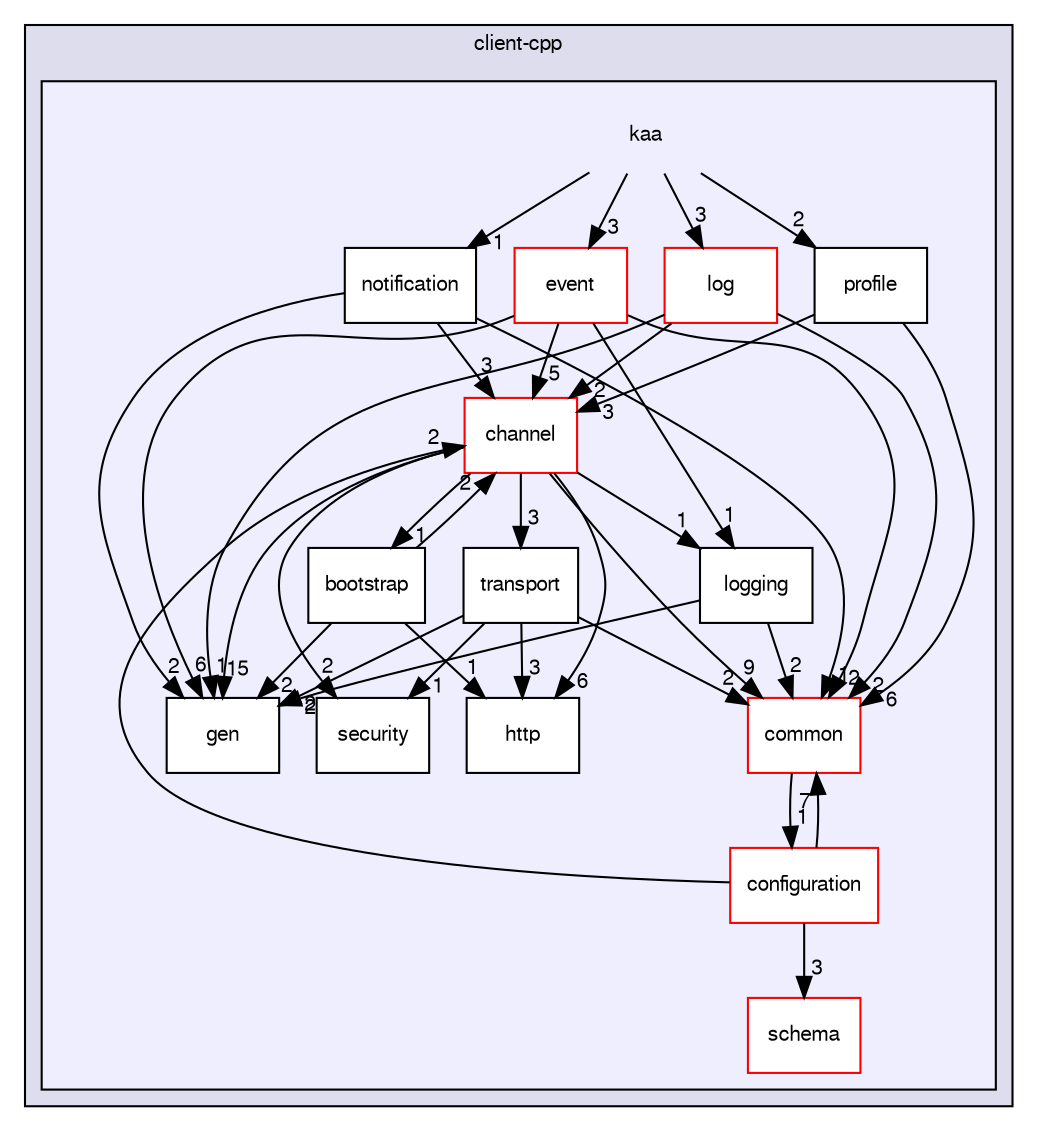 digraph "/var/lib/jenkins/workspace/kaa_public/client/client-multi/client-cpp/kaa" {
  bgcolor=transparent;
  compound=true
  node [ fontsize="10", fontname="FreeSans"];
  edge [ labelfontsize="10", labelfontname="FreeSans"];
  subgraph clusterdir_b1e736154934372fb5df355fbd120d18 {
    graph [ bgcolor="#ddddee", pencolor="black", label="client-cpp" fontname="FreeSans", fontsize="10", URL="dir_b1e736154934372fb5df355fbd120d18.html"]
  subgraph clusterdir_1ac78b1500c3fd9a977bacb448b54d1a {
    graph [ bgcolor="#eeeeff", pencolor="black", label="" URL="dir_1ac78b1500c3fd9a977bacb448b54d1a.html"];
    dir_1ac78b1500c3fd9a977bacb448b54d1a [shape=plaintext label="kaa"];
    dir_bfd838b33b7fdb8d57243919c425d7d0 [shape=box label="bootstrap" color="black" fillcolor="white" style="filled" URL="dir_bfd838b33b7fdb8d57243919c425d7d0.html"];
    dir_cc7a0b3e40e6d5784f28ccb8570c48e4 [shape=box label="channel" color="red" fillcolor="white" style="filled" URL="dir_cc7a0b3e40e6d5784f28ccb8570c48e4.html"];
    dir_f09aedf21136cf3760d7f5c15a2e0d3d [shape=box label="common" color="red" fillcolor="white" style="filled" URL="dir_f09aedf21136cf3760d7f5c15a2e0d3d.html"];
    dir_5d15dad68aa6667aacfe9b7f11d105ba [shape=box label="configuration" color="red" fillcolor="white" style="filled" URL="dir_5d15dad68aa6667aacfe9b7f11d105ba.html"];
    dir_e71322c687c57a36fca02dbf6a086dfd [shape=box label="event" color="red" fillcolor="white" style="filled" URL="dir_e71322c687c57a36fca02dbf6a086dfd.html"];
    dir_80ec5060bc6d7f417824a467cc449eef [shape=box label="gen" color="black" fillcolor="white" style="filled" URL="dir_80ec5060bc6d7f417824a467cc449eef.html"];
    dir_29da63f426919693d12b624c455b29e0 [shape=box label="http" color="black" fillcolor="white" style="filled" URL="dir_29da63f426919693d12b624c455b29e0.html"];
    dir_03ce69ee6d65a18444289c182d552eb3 [shape=box label="log" color="red" fillcolor="white" style="filled" URL="dir_03ce69ee6d65a18444289c182d552eb3.html"];
    dir_0570cb3da8df100b0aae6c5ed4d4516b [shape=box label="logging" color="black" fillcolor="white" style="filled" URL="dir_0570cb3da8df100b0aae6c5ed4d4516b.html"];
    dir_e455600efa5f1ca2ce548338312d6cc5 [shape=box label="notification" color="black" fillcolor="white" style="filled" URL="dir_e455600efa5f1ca2ce548338312d6cc5.html"];
    dir_2d7a1621c60e8c707e1145eb79e5bd48 [shape=box label="profile" color="black" fillcolor="white" style="filled" URL="dir_2d7a1621c60e8c707e1145eb79e5bd48.html"];
    dir_c34526454485a974e6602112f1bf23dc [shape=box label="schema" color="red" fillcolor="white" style="filled" URL="dir_c34526454485a974e6602112f1bf23dc.html"];
    dir_9fb7f8bcf48ca3c47d016ee34a56c8d8 [shape=box label="security" color="black" fillcolor="white" style="filled" URL="dir_9fb7f8bcf48ca3c47d016ee34a56c8d8.html"];
    dir_df20f24f029659e03fbe9cdf03b10898 [shape=box label="transport" color="black" fillcolor="white" style="filled" URL="dir_df20f24f029659e03fbe9cdf03b10898.html"];
  }
  }
  dir_e455600efa5f1ca2ce548338312d6cc5->dir_80ec5060bc6d7f417824a467cc449eef [headlabel="2", labeldistance=1.5 headhref="dir_000064_000057.html"];
  dir_e455600efa5f1ca2ce548338312d6cc5->dir_f09aedf21136cf3760d7f5c15a2e0d3d [headlabel="1", labeldistance=1.5 headhref="dir_000064_000046.html"];
  dir_e455600efa5f1ca2ce548338312d6cc5->dir_cc7a0b3e40e6d5784f28ccb8570c48e4 [headlabel="3", labeldistance=1.5 headhref="dir_000064_000042.html"];
  dir_df20f24f029659e03fbe9cdf03b10898->dir_80ec5060bc6d7f417824a467cc449eef [headlabel="2", labeldistance=1.5 headhref="dir_000069_000057.html"];
  dir_df20f24f029659e03fbe9cdf03b10898->dir_9fb7f8bcf48ca3c47d016ee34a56c8d8 [headlabel="1", labeldistance=1.5 headhref="dir_000069_000068.html"];
  dir_df20f24f029659e03fbe9cdf03b10898->dir_f09aedf21136cf3760d7f5c15a2e0d3d [headlabel="2", labeldistance=1.5 headhref="dir_000069_000046.html"];
  dir_df20f24f029659e03fbe9cdf03b10898->dir_29da63f426919693d12b624c455b29e0 [headlabel="3", labeldistance=1.5 headhref="dir_000069_000060.html"];
  dir_1ac78b1500c3fd9a977bacb448b54d1a->dir_e455600efa5f1ca2ce548338312d6cc5 [headlabel="1", labeldistance=1.5 headhref="dir_000040_000064.html"];
  dir_1ac78b1500c3fd9a977bacb448b54d1a->dir_03ce69ee6d65a18444289c182d552eb3 [headlabel="3", labeldistance=1.5 headhref="dir_000040_000061.html"];
  dir_1ac78b1500c3fd9a977bacb448b54d1a->dir_2d7a1621c60e8c707e1145eb79e5bd48 [headlabel="2", labeldistance=1.5 headhref="dir_000040_000065.html"];
  dir_1ac78b1500c3fd9a977bacb448b54d1a->dir_e71322c687c57a36fca02dbf6a086dfd [headlabel="3", labeldistance=1.5 headhref="dir_000040_000054.html"];
  dir_bfd838b33b7fdb8d57243919c425d7d0->dir_80ec5060bc6d7f417824a467cc449eef [headlabel="2", labeldistance=1.5 headhref="dir_000041_000057.html"];
  dir_bfd838b33b7fdb8d57243919c425d7d0->dir_cc7a0b3e40e6d5784f28ccb8570c48e4 [headlabel="2", labeldistance=1.5 headhref="dir_000041_000042.html"];
  dir_bfd838b33b7fdb8d57243919c425d7d0->dir_29da63f426919693d12b624c455b29e0 [headlabel="1", labeldistance=1.5 headhref="dir_000041_000060.html"];
  dir_03ce69ee6d65a18444289c182d552eb3->dir_80ec5060bc6d7f417824a467cc449eef [headlabel="1", labeldistance=1.5 headhref="dir_000061_000057.html"];
  dir_03ce69ee6d65a18444289c182d552eb3->dir_f09aedf21136cf3760d7f5c15a2e0d3d [headlabel="2", labeldistance=1.5 headhref="dir_000061_000046.html"];
  dir_03ce69ee6d65a18444289c182d552eb3->dir_cc7a0b3e40e6d5784f28ccb8570c48e4 [headlabel="2", labeldistance=1.5 headhref="dir_000061_000042.html"];
  dir_f09aedf21136cf3760d7f5c15a2e0d3d->dir_5d15dad68aa6667aacfe9b7f11d105ba [headlabel="1", labeldistance=1.5 headhref="dir_000046_000049.html"];
  dir_cc7a0b3e40e6d5784f28ccb8570c48e4->dir_df20f24f029659e03fbe9cdf03b10898 [headlabel="3", labeldistance=1.5 headhref="dir_000042_000069.html"];
  dir_cc7a0b3e40e6d5784f28ccb8570c48e4->dir_bfd838b33b7fdb8d57243919c425d7d0 [headlabel="1", labeldistance=1.5 headhref="dir_000042_000041.html"];
  dir_cc7a0b3e40e6d5784f28ccb8570c48e4->dir_80ec5060bc6d7f417824a467cc449eef [headlabel="15", labeldistance=1.5 headhref="dir_000042_000057.html"];
  dir_cc7a0b3e40e6d5784f28ccb8570c48e4->dir_9fb7f8bcf48ca3c47d016ee34a56c8d8 [headlabel="2", labeldistance=1.5 headhref="dir_000042_000068.html"];
  dir_cc7a0b3e40e6d5784f28ccb8570c48e4->dir_f09aedf21136cf3760d7f5c15a2e0d3d [headlabel="9", labeldistance=1.5 headhref="dir_000042_000046.html"];
  dir_cc7a0b3e40e6d5784f28ccb8570c48e4->dir_29da63f426919693d12b624c455b29e0 [headlabel="6", labeldistance=1.5 headhref="dir_000042_000060.html"];
  dir_cc7a0b3e40e6d5784f28ccb8570c48e4->dir_0570cb3da8df100b0aae6c5ed4d4516b [headlabel="1", labeldistance=1.5 headhref="dir_000042_000063.html"];
  dir_5d15dad68aa6667aacfe9b7f11d105ba->dir_f09aedf21136cf3760d7f5c15a2e0d3d [headlabel="7", labeldistance=1.5 headhref="dir_000049_000046.html"];
  dir_5d15dad68aa6667aacfe9b7f11d105ba->dir_cc7a0b3e40e6d5784f28ccb8570c48e4 [headlabel="2", labeldistance=1.5 headhref="dir_000049_000042.html"];
  dir_5d15dad68aa6667aacfe9b7f11d105ba->dir_c34526454485a974e6602112f1bf23dc [headlabel="3", labeldistance=1.5 headhref="dir_000049_000066.html"];
  dir_2d7a1621c60e8c707e1145eb79e5bd48->dir_f09aedf21136cf3760d7f5c15a2e0d3d [headlabel="6", labeldistance=1.5 headhref="dir_000065_000046.html"];
  dir_2d7a1621c60e8c707e1145eb79e5bd48->dir_cc7a0b3e40e6d5784f28ccb8570c48e4 [headlabel="3", labeldistance=1.5 headhref="dir_000065_000042.html"];
  dir_0570cb3da8df100b0aae6c5ed4d4516b->dir_80ec5060bc6d7f417824a467cc449eef [headlabel="2", labeldistance=1.5 headhref="dir_000063_000057.html"];
  dir_0570cb3da8df100b0aae6c5ed4d4516b->dir_f09aedf21136cf3760d7f5c15a2e0d3d [headlabel="2", labeldistance=1.5 headhref="dir_000063_000046.html"];
  dir_e71322c687c57a36fca02dbf6a086dfd->dir_80ec5060bc6d7f417824a467cc449eef [headlabel="6", labeldistance=1.5 headhref="dir_000054_000057.html"];
  dir_e71322c687c57a36fca02dbf6a086dfd->dir_f09aedf21136cf3760d7f5c15a2e0d3d [headlabel="2", labeldistance=1.5 headhref="dir_000054_000046.html"];
  dir_e71322c687c57a36fca02dbf6a086dfd->dir_cc7a0b3e40e6d5784f28ccb8570c48e4 [headlabel="5", labeldistance=1.5 headhref="dir_000054_000042.html"];
  dir_e71322c687c57a36fca02dbf6a086dfd->dir_0570cb3da8df100b0aae6c5ed4d4516b [headlabel="1", labeldistance=1.5 headhref="dir_000054_000063.html"];
}
